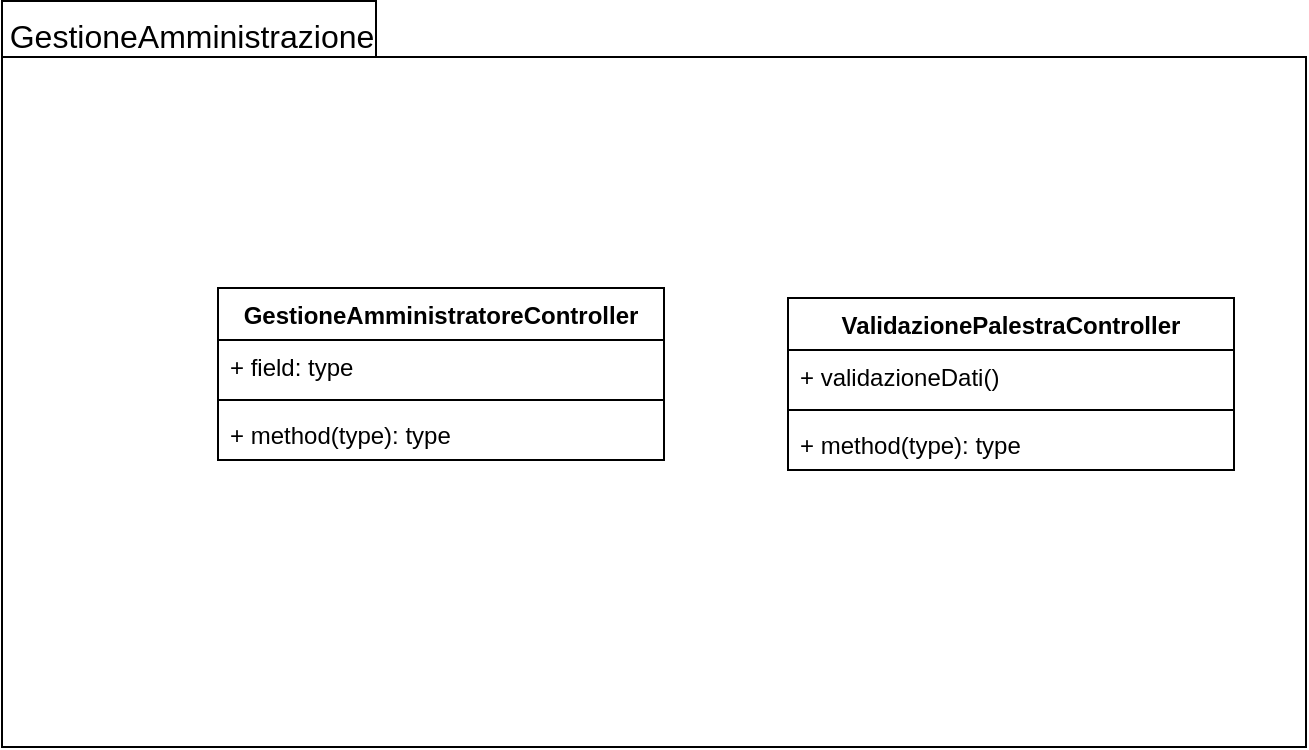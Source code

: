 <mxfile version="24.4.9" type="github">
  <diagram name="Pagina-1" id="WJZg5tV51setkM5HHoCN">
    <mxGraphModel dx="2139" dy="1527" grid="0" gridSize="10" guides="1" tooltips="1" connect="1" arrows="1" fold="1" page="0" pageScale="1" pageWidth="827" pageHeight="1169" math="0" shadow="0">
      <root>
        <mxCell id="0" />
        <mxCell id="1" parent="0" />
        <mxCell id="XfPzXEYZt8wGmcJqWTIl-1" value="" style="shape=folder;fontStyle=1;spacingTop=10;tabWidth=187;tabHeight=28;tabPosition=left;html=1;whiteSpace=wrap;" parent="1" vertex="1">
          <mxGeometry x="304" y="-20.5" width="652" height="373" as="geometry" />
        </mxCell>
        <mxCell id="XfPzXEYZt8wGmcJqWTIl-2" value="GestioneAmministratoreController" style="swimlane;fontStyle=1;align=center;verticalAlign=top;childLayout=stackLayout;horizontal=1;startSize=26;horizontalStack=0;resizeParent=1;resizeParentMax=0;resizeLast=0;collapsible=1;marginBottom=0;whiteSpace=wrap;html=1;" parent="1" vertex="1">
          <mxGeometry x="412" y="123" width="223" height="86" as="geometry" />
        </mxCell>
        <mxCell id="XfPzXEYZt8wGmcJqWTIl-3" value="+ field: type" style="text;strokeColor=none;fillColor=none;align=left;verticalAlign=top;spacingLeft=4;spacingRight=4;overflow=hidden;rotatable=0;points=[[0,0.5],[1,0.5]];portConstraint=eastwest;whiteSpace=wrap;html=1;" parent="XfPzXEYZt8wGmcJqWTIl-2" vertex="1">
          <mxGeometry y="26" width="223" height="26" as="geometry" />
        </mxCell>
        <mxCell id="XfPzXEYZt8wGmcJqWTIl-4" value="" style="line;strokeWidth=1;fillColor=none;align=left;verticalAlign=middle;spacingTop=-1;spacingLeft=3;spacingRight=3;rotatable=0;labelPosition=right;points=[];portConstraint=eastwest;strokeColor=inherit;" parent="XfPzXEYZt8wGmcJqWTIl-2" vertex="1">
          <mxGeometry y="52" width="223" height="8" as="geometry" />
        </mxCell>
        <mxCell id="XfPzXEYZt8wGmcJqWTIl-5" value="+ method(type): type" style="text;strokeColor=none;fillColor=none;align=left;verticalAlign=top;spacingLeft=4;spacingRight=4;overflow=hidden;rotatable=0;points=[[0,0.5],[1,0.5]];portConstraint=eastwest;whiteSpace=wrap;html=1;" parent="XfPzXEYZt8wGmcJqWTIl-2" vertex="1">
          <mxGeometry y="60" width="223" height="26" as="geometry" />
        </mxCell>
        <mxCell id="XfPzXEYZt8wGmcJqWTIl-7" value="ValidazionePalestraController" style="swimlane;fontStyle=1;align=center;verticalAlign=top;childLayout=stackLayout;horizontal=1;startSize=26;horizontalStack=0;resizeParent=1;resizeParentMax=0;resizeLast=0;collapsible=1;marginBottom=0;whiteSpace=wrap;html=1;" parent="1" vertex="1">
          <mxGeometry x="697" y="128" width="223" height="86" as="geometry" />
        </mxCell>
        <mxCell id="XfPzXEYZt8wGmcJqWTIl-8" value="+ validazioneDati()" style="text;strokeColor=none;fillColor=none;align=left;verticalAlign=top;spacingLeft=4;spacingRight=4;overflow=hidden;rotatable=0;points=[[0,0.5],[1,0.5]];portConstraint=eastwest;whiteSpace=wrap;html=1;" parent="XfPzXEYZt8wGmcJqWTIl-7" vertex="1">
          <mxGeometry y="26" width="223" height="26" as="geometry" />
        </mxCell>
        <mxCell id="XfPzXEYZt8wGmcJqWTIl-9" value="" style="line;strokeWidth=1;fillColor=none;align=left;verticalAlign=middle;spacingTop=-1;spacingLeft=3;spacingRight=3;rotatable=0;labelPosition=right;points=[];portConstraint=eastwest;strokeColor=inherit;" parent="XfPzXEYZt8wGmcJqWTIl-7" vertex="1">
          <mxGeometry y="52" width="223" height="8" as="geometry" />
        </mxCell>
        <mxCell id="XfPzXEYZt8wGmcJqWTIl-10" value="+ method(type): type" style="text;strokeColor=none;fillColor=none;align=left;verticalAlign=top;spacingLeft=4;spacingRight=4;overflow=hidden;rotatable=0;points=[[0,0.5],[1,0.5]];portConstraint=eastwest;whiteSpace=wrap;html=1;" parent="XfPzXEYZt8wGmcJqWTIl-7" vertex="1">
          <mxGeometry y="60" width="223" height="26" as="geometry" />
        </mxCell>
        <mxCell id="b-C1bAWXQpSkKSt1xs_e-4" value="GestioneAmministrazione" style="text;strokeColor=none;fillColor=none;html=1;align=center;verticalAlign=middle;whiteSpace=wrap;rounded=0;fontSize=16;" vertex="1" parent="1">
          <mxGeometry x="369" y="-18" width="60" height="30" as="geometry" />
        </mxCell>
      </root>
    </mxGraphModel>
  </diagram>
</mxfile>
